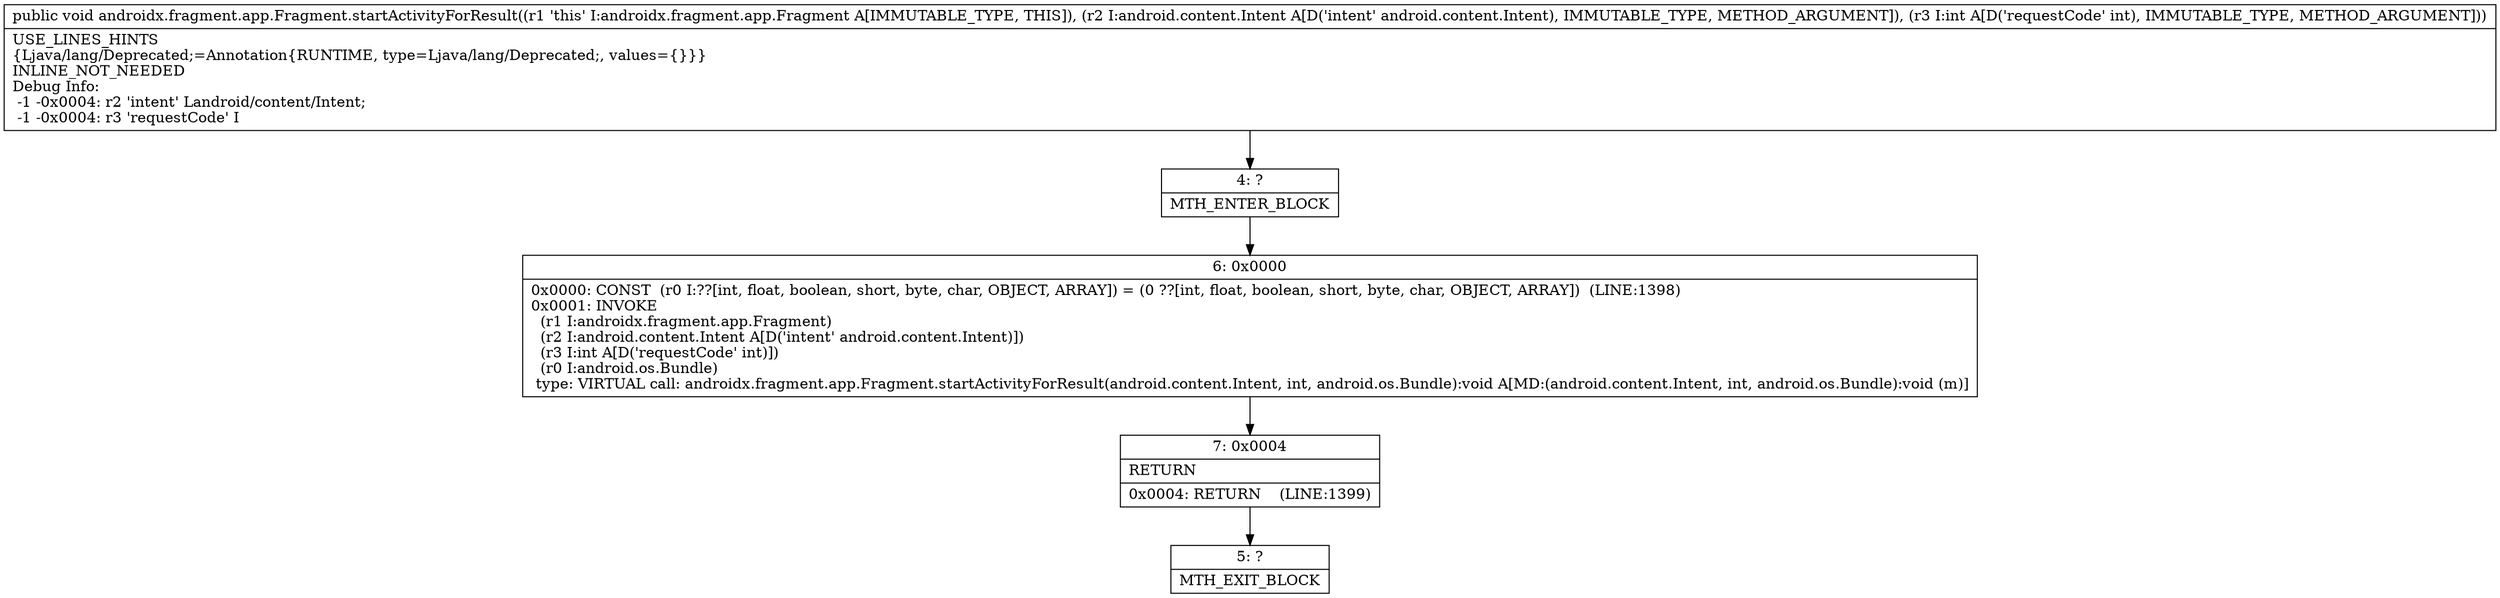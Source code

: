 digraph "CFG forandroidx.fragment.app.Fragment.startActivityForResult(Landroid\/content\/Intent;I)V" {
Node_4 [shape=record,label="{4\:\ ?|MTH_ENTER_BLOCK\l}"];
Node_6 [shape=record,label="{6\:\ 0x0000|0x0000: CONST  (r0 I:??[int, float, boolean, short, byte, char, OBJECT, ARRAY]) = (0 ??[int, float, boolean, short, byte, char, OBJECT, ARRAY])  (LINE:1398)\l0x0001: INVOKE  \l  (r1 I:androidx.fragment.app.Fragment)\l  (r2 I:android.content.Intent A[D('intent' android.content.Intent)])\l  (r3 I:int A[D('requestCode' int)])\l  (r0 I:android.os.Bundle)\l type: VIRTUAL call: androidx.fragment.app.Fragment.startActivityForResult(android.content.Intent, int, android.os.Bundle):void A[MD:(android.content.Intent, int, android.os.Bundle):void (m)]\l}"];
Node_7 [shape=record,label="{7\:\ 0x0004|RETURN\l|0x0004: RETURN    (LINE:1399)\l}"];
Node_5 [shape=record,label="{5\:\ ?|MTH_EXIT_BLOCK\l}"];
MethodNode[shape=record,label="{public void androidx.fragment.app.Fragment.startActivityForResult((r1 'this' I:androidx.fragment.app.Fragment A[IMMUTABLE_TYPE, THIS]), (r2 I:android.content.Intent A[D('intent' android.content.Intent), IMMUTABLE_TYPE, METHOD_ARGUMENT]), (r3 I:int A[D('requestCode' int), IMMUTABLE_TYPE, METHOD_ARGUMENT]))  | USE_LINES_HINTS\l\{Ljava\/lang\/Deprecated;=Annotation\{RUNTIME, type=Ljava\/lang\/Deprecated;, values=\{\}\}\}\lINLINE_NOT_NEEDED\lDebug Info:\l  \-1 \-0x0004: r2 'intent' Landroid\/content\/Intent;\l  \-1 \-0x0004: r3 'requestCode' I\l}"];
MethodNode -> Node_4;Node_4 -> Node_6;
Node_6 -> Node_7;
Node_7 -> Node_5;
}

